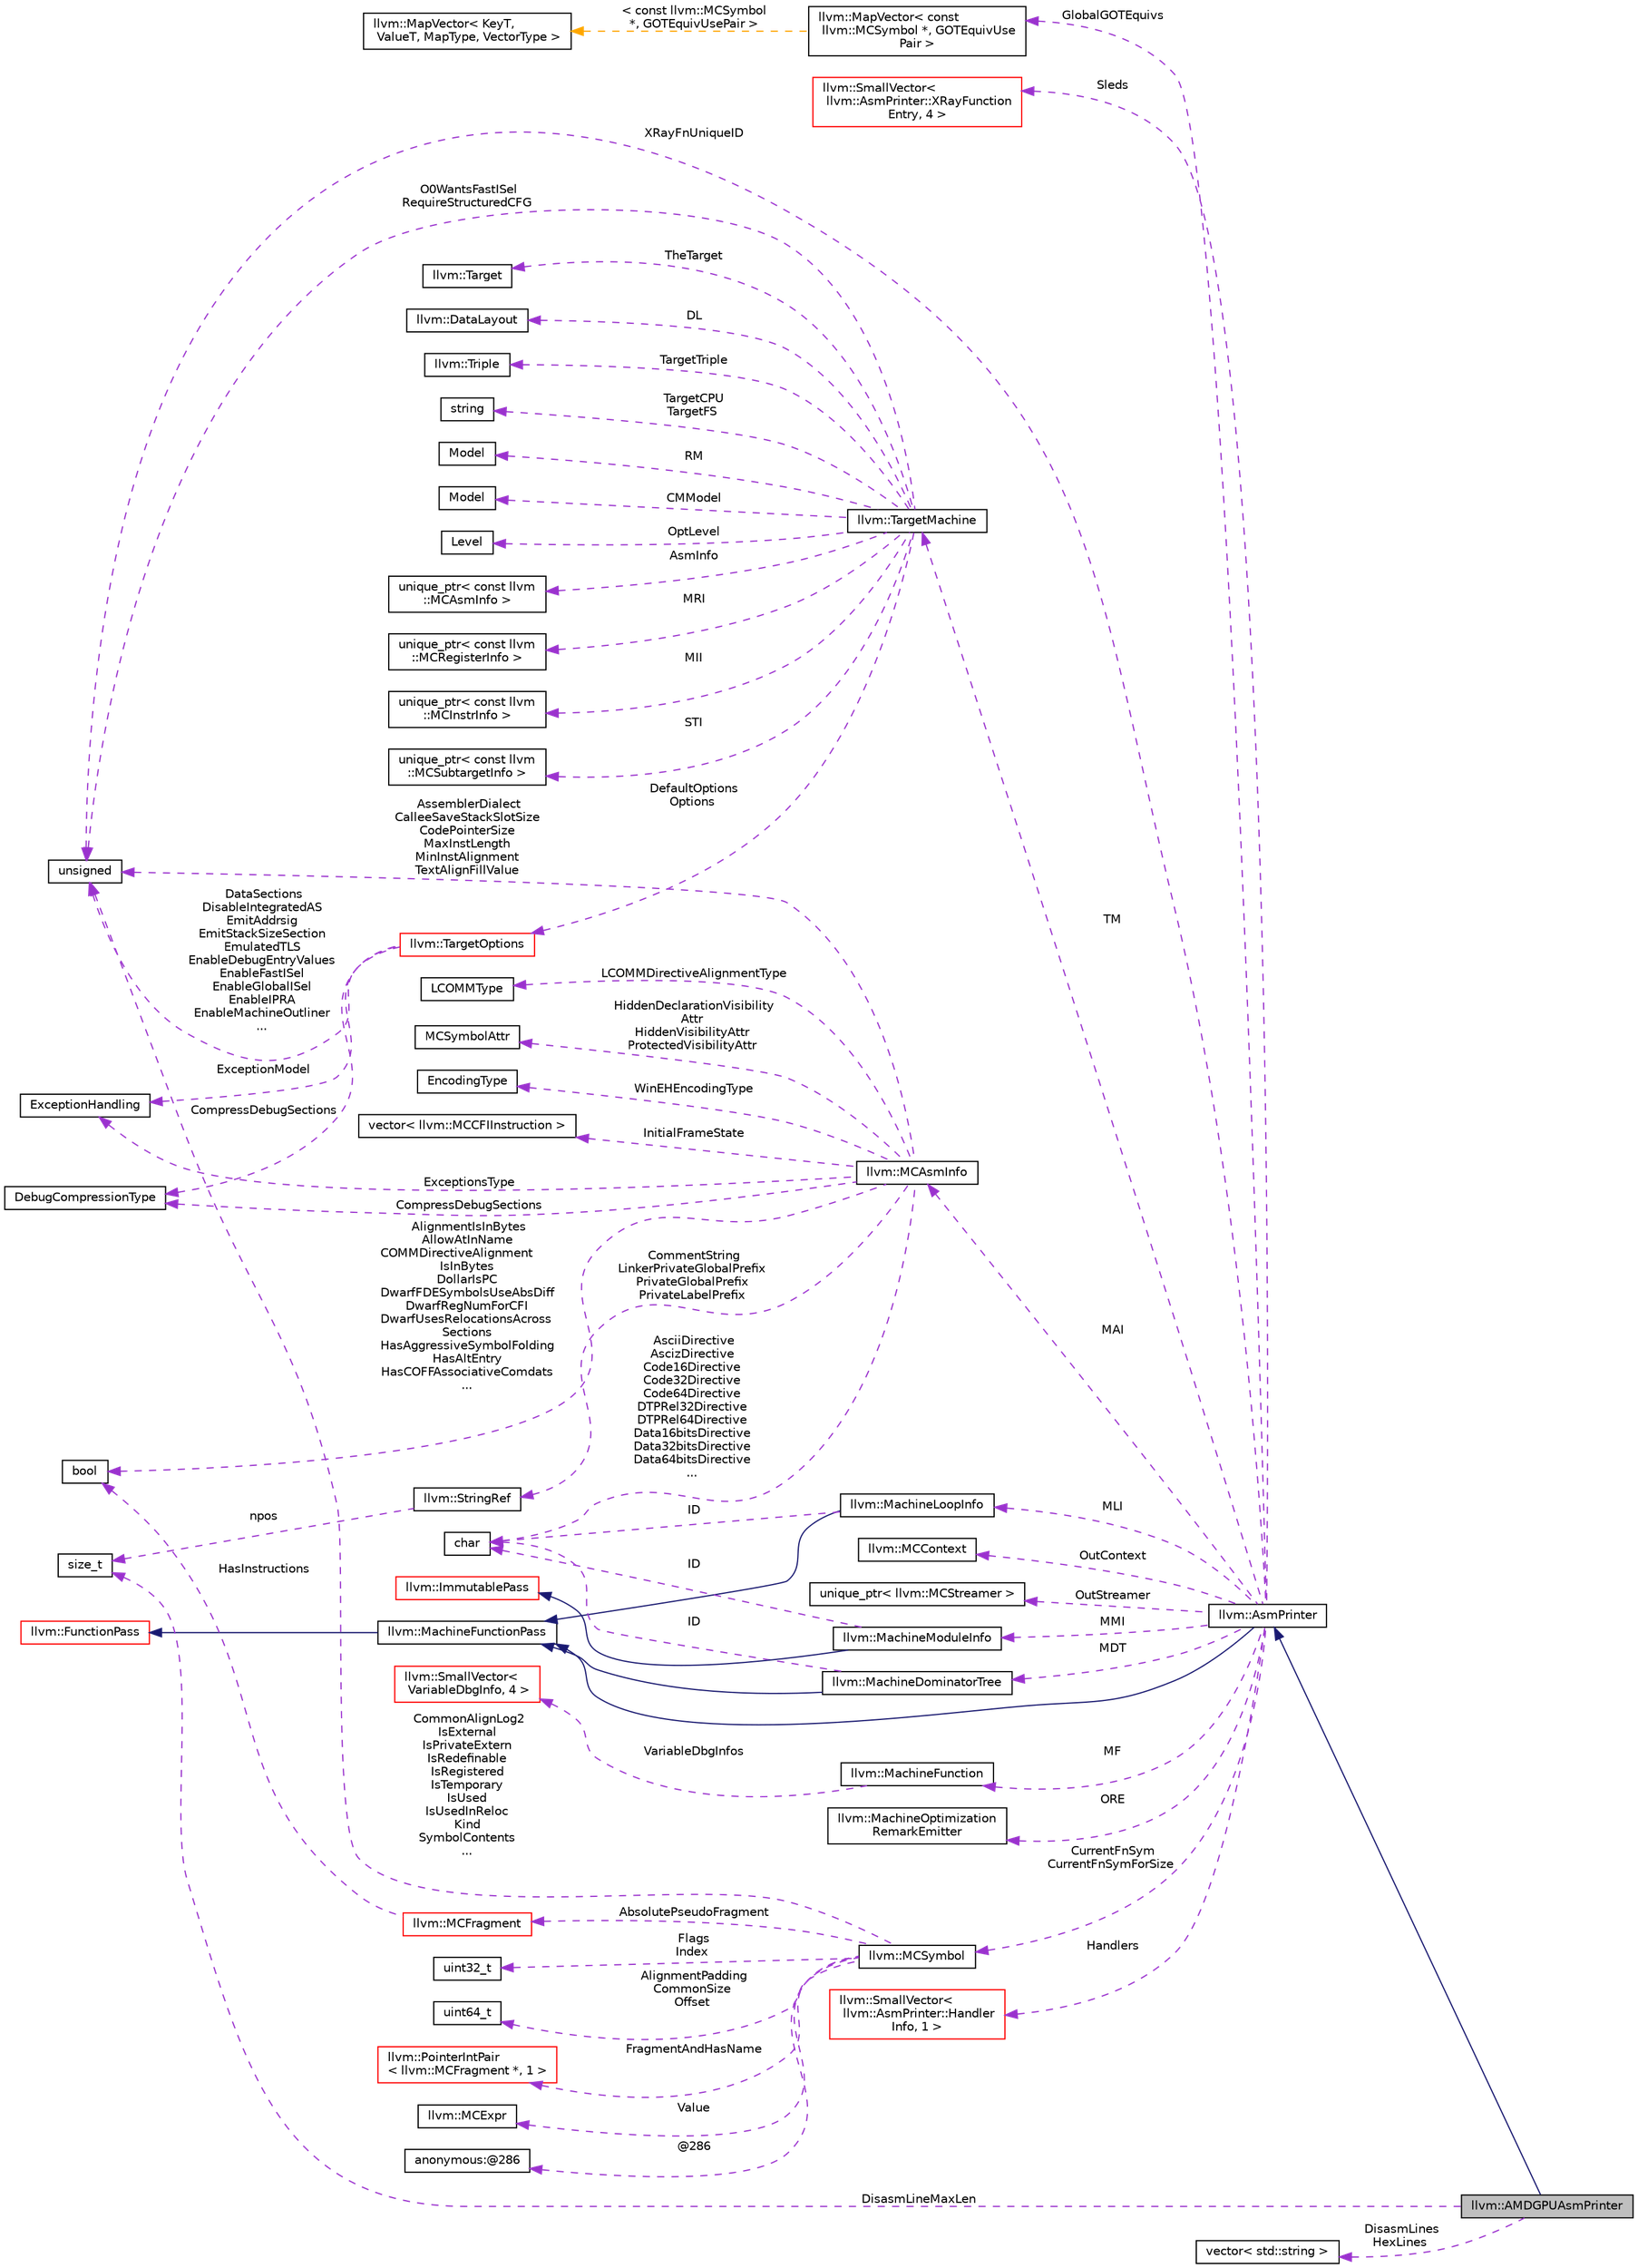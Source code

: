 digraph "llvm::AMDGPUAsmPrinter"
{
 // LATEX_PDF_SIZE
  bgcolor="transparent";
  edge [fontname="Helvetica",fontsize="10",labelfontname="Helvetica",labelfontsize="10"];
  node [fontname="Helvetica",fontsize="10",shape="box"];
  rankdir="LR";
  Node1 [label="llvm::AMDGPUAsmPrinter",height=0.2,width=0.4,color="black", fillcolor="grey75", style="filled", fontcolor="black",tooltip=" "];
  Node2 -> Node1 [dir="back",color="midnightblue",fontsize="10",style="solid",fontname="Helvetica"];
  Node2 [label="llvm::AsmPrinter",height=0.2,width=0.4,color="black",URL="$classllvm_1_1AsmPrinter.html",tooltip="This class is intended to be used as a driving class for all asm writers."];
  Node3 -> Node2 [dir="back",color="midnightblue",fontsize="10",style="solid",fontname="Helvetica"];
  Node3 [label="llvm::MachineFunctionPass",height=0.2,width=0.4,color="black",URL="$classllvm_1_1MachineFunctionPass.html",tooltip="MachineFunctionPass - This class adapts the FunctionPass interface to allow convenient creation of pa..."];
  Node4 -> Node3 [dir="back",color="midnightblue",fontsize="10",style="solid",fontname="Helvetica"];
  Node4 [label="llvm::FunctionPass",height=0.2,width=0.4,color="red",URL="$classllvm_1_1FunctionPass.html",tooltip="FunctionPass class - This class is used to implement most global optimizations."];
  Node6 -> Node2 [dir="back",color="darkorchid3",fontsize="10",style="dashed",label=" TM" ,fontname="Helvetica"];
  Node6 [label="llvm::TargetMachine",height=0.2,width=0.4,color="black",URL="$classllvm_1_1TargetMachine.html",tooltip="Primary interface to the complete machine description for the target machine."];
  Node7 -> Node6 [dir="back",color="darkorchid3",fontsize="10",style="dashed",label=" TheTarget" ,fontname="Helvetica"];
  Node7 [label="llvm::Target",height=0.2,width=0.4,color="black",URL="$classllvm_1_1Target.html",tooltip="Target - Wrapper for Target specific information."];
  Node8 -> Node6 [dir="back",color="darkorchid3",fontsize="10",style="dashed",label=" DL" ,fontname="Helvetica"];
  Node8 [label="llvm::DataLayout",height=0.2,width=0.4,color="black",URL="$classllvm_1_1DataLayout.html",tooltip="A parsed version of the target data layout string in and methods for querying it."];
  Node9 -> Node6 [dir="back",color="darkorchid3",fontsize="10",style="dashed",label=" TargetTriple" ,fontname="Helvetica"];
  Node9 [label="llvm::Triple",height=0.2,width=0.4,color="black",URL="$classllvm_1_1Triple.html",tooltip="Triple - Helper class for working with autoconf configuration names."];
  Node10 -> Node6 [dir="back",color="darkorchid3",fontsize="10",style="dashed",label=" TargetCPU\nTargetFS" ,fontname="Helvetica"];
  Node10 [label="string",height=0.2,width=0.4,color="black",tooltip=" "];
  Node11 -> Node6 [dir="back",color="darkorchid3",fontsize="10",style="dashed",label=" RM" ,fontname="Helvetica"];
  Node11 [label="Model",height=0.2,width=0.4,color="black",tooltip=" "];
  Node12 -> Node6 [dir="back",color="darkorchid3",fontsize="10",style="dashed",label=" CMModel" ,fontname="Helvetica"];
  Node12 [label="Model",height=0.2,width=0.4,color="black",tooltip=" "];
  Node13 -> Node6 [dir="back",color="darkorchid3",fontsize="10",style="dashed",label=" OptLevel" ,fontname="Helvetica"];
  Node13 [label="Level",height=0.2,width=0.4,color="black",tooltip=" "];
  Node14 -> Node6 [dir="back",color="darkorchid3",fontsize="10",style="dashed",label=" AsmInfo" ,fontname="Helvetica"];
  Node14 [label="unique_ptr\< const llvm\l::MCAsmInfo \>",height=0.2,width=0.4,color="black",tooltip=" "];
  Node15 -> Node6 [dir="back",color="darkorchid3",fontsize="10",style="dashed",label=" MRI" ,fontname="Helvetica"];
  Node15 [label="unique_ptr\< const llvm\l::MCRegisterInfo \>",height=0.2,width=0.4,color="black",tooltip=" "];
  Node16 -> Node6 [dir="back",color="darkorchid3",fontsize="10",style="dashed",label=" MII" ,fontname="Helvetica"];
  Node16 [label="unique_ptr\< const llvm\l::MCInstrInfo \>",height=0.2,width=0.4,color="black",tooltip=" "];
  Node17 -> Node6 [dir="back",color="darkorchid3",fontsize="10",style="dashed",label=" STI" ,fontname="Helvetica"];
  Node17 [label="unique_ptr\< const llvm\l::MCSubtargetInfo \>",height=0.2,width=0.4,color="black",tooltip=" "];
  Node18 -> Node6 [dir="back",color="darkorchid3",fontsize="10",style="dashed",label=" O0WantsFastISel\nRequireStructuredCFG" ,fontname="Helvetica"];
  Node18 [label="unsigned",height=0.2,width=0.4,color="black",URL="$classunsigned.html",tooltip=" "];
  Node19 -> Node6 [dir="back",color="darkorchid3",fontsize="10",style="dashed",label=" DefaultOptions\nOptions" ,fontname="Helvetica"];
  Node19 [label="llvm::TargetOptions",height=0.2,width=0.4,color="red",URL="$classllvm_1_1TargetOptions.html",tooltip=" "];
  Node18 -> Node19 [dir="back",color="darkorchid3",fontsize="10",style="dashed",label=" DataSections\nDisableIntegratedAS\nEmitAddrsig\nEmitStackSizeSection\nEmulatedTLS\nEnableDebugEntryValues\nEnableFastISel\nEnableGlobalISel\nEnableIPRA\nEnableMachineOutliner\n..." ,fontname="Helvetica"];
  Node21 -> Node19 [dir="back",color="darkorchid3",fontsize="10",style="dashed",label=" CompressDebugSections" ,fontname="Helvetica"];
  Node21 [label="DebugCompressionType",height=0.2,width=0.4,color="black",tooltip=" "];
  Node28 -> Node19 [dir="back",color="darkorchid3",fontsize="10",style="dashed",label=" ExceptionModel" ,fontname="Helvetica"];
  Node28 [label="ExceptionHandling",height=0.2,width=0.4,color="black",tooltip=" "];
  Node33 -> Node2 [dir="back",color="darkorchid3",fontsize="10",style="dashed",label=" MAI" ,fontname="Helvetica"];
  Node33 [label="llvm::MCAsmInfo",height=0.2,width=0.4,color="black",URL="$classllvm_1_1MCAsmInfo.html",tooltip="This class is intended to be used as a base class for asm properties and features specific to the tar..."];
  Node18 -> Node33 [dir="back",color="darkorchid3",fontsize="10",style="dashed",label=" AssemblerDialect\nCalleeSaveStackSlotSize\nCodePointerSize\nMaxInstLength\nMinInstAlignment\nTextAlignFillValue" ,fontname="Helvetica"];
  Node30 -> Node33 [dir="back",color="darkorchid3",fontsize="10",style="dashed",label=" AlignmentIsInBytes\nAllowAtInName\nCOMMDirectiveAlignment\lIsInBytes\nDollarIsPC\nDwarfFDESymbolsUseAbsDiff\nDwarfRegNumForCFI\nDwarfUsesRelocationsAcross\lSections\nHasAggressiveSymbolFolding\nHasAltEntry\nHasCOFFAssociativeComdats\n..." ,fontname="Helvetica"];
  Node30 [label="bool",height=0.2,width=0.4,color="black",URL="$classbool.html",tooltip=" "];
  Node34 -> Node33 [dir="back",color="darkorchid3",fontsize="10",style="dashed",label=" AsciiDirective\nAscizDirective\nCode16Directive\nCode32Directive\nCode64Directive\nDTPRel32Directive\nDTPRel64Directive\nData16bitsDirective\nData32bitsDirective\nData64bitsDirective\n..." ,fontname="Helvetica"];
  Node34 [label="char",height=0.2,width=0.4,color="black",URL="$classchar.html",tooltip=" "];
  Node35 -> Node33 [dir="back",color="darkorchid3",fontsize="10",style="dashed",label=" CommentString\nLinkerPrivateGlobalPrefix\nPrivateGlobalPrefix\nPrivateLabelPrefix" ,fontname="Helvetica"];
  Node35 [label="llvm::StringRef",height=0.2,width=0.4,color="black",URL="$classllvm_1_1StringRef.html",tooltip="StringRef - Represent a constant reference to a string, i.e."];
  Node36 -> Node35 [dir="back",color="darkorchid3",fontsize="10",style="dashed",label=" npos" ,fontname="Helvetica"];
  Node36 [label="size_t",height=0.2,width=0.4,color="black",URL="$classsize__t.html",tooltip=" "];
  Node37 -> Node33 [dir="back",color="darkorchid3",fontsize="10",style="dashed",label=" LCOMMDirectiveAlignmentType" ,fontname="Helvetica"];
  Node37 [label="LCOMMType",height=0.2,width=0.4,color="black",tooltip=" "];
  Node38 -> Node33 [dir="back",color="darkorchid3",fontsize="10",style="dashed",label=" HiddenDeclarationVisibility\lAttr\nHiddenVisibilityAttr\nProtectedVisibilityAttr" ,fontname="Helvetica"];
  Node38 [label="MCSymbolAttr",height=0.2,width=0.4,color="black",tooltip=" "];
  Node28 -> Node33 [dir="back",color="darkorchid3",fontsize="10",style="dashed",label=" ExceptionsType" ,fontname="Helvetica"];
  Node39 -> Node33 [dir="back",color="darkorchid3",fontsize="10",style="dashed",label=" WinEHEncodingType" ,fontname="Helvetica"];
  Node39 [label="EncodingType",height=0.2,width=0.4,color="black",tooltip=" "];
  Node40 -> Node33 [dir="back",color="darkorchid3",fontsize="10",style="dashed",label=" InitialFrameState" ,fontname="Helvetica"];
  Node40 [label="vector\< llvm::MCCFIInstruction \>",height=0.2,width=0.4,color="black",tooltip=" "];
  Node21 -> Node33 [dir="back",color="darkorchid3",fontsize="10",style="dashed",label=" CompressDebugSections" ,fontname="Helvetica"];
  Node41 -> Node2 [dir="back",color="darkorchid3",fontsize="10",style="dashed",label=" OutContext" ,fontname="Helvetica"];
  Node41 [label="llvm::MCContext",height=0.2,width=0.4,color="black",URL="$classllvm_1_1MCContext.html",tooltip="Context object for machine code objects."];
  Node42 -> Node2 [dir="back",color="darkorchid3",fontsize="10",style="dashed",label=" OutStreamer" ,fontname="Helvetica"];
  Node42 [label="unique_ptr\< llvm::MCStreamer \>",height=0.2,width=0.4,color="black",tooltip=" "];
  Node43 -> Node2 [dir="back",color="darkorchid3",fontsize="10",style="dashed",label=" MF" ,fontname="Helvetica"];
  Node43 [label="llvm::MachineFunction",height=0.2,width=0.4,color="black",URL="$classllvm_1_1MachineFunction.html",tooltip=" "];
  Node44 -> Node43 [dir="back",color="darkorchid3",fontsize="10",style="dashed",label=" VariableDbgInfos" ,fontname="Helvetica"];
  Node44 [label="llvm::SmallVector\<\l VariableDbgInfo, 4 \>",height=0.2,width=0.4,color="red",URL="$classllvm_1_1SmallVector.html",tooltip=" "];
  Node58 -> Node2 [dir="back",color="darkorchid3",fontsize="10",style="dashed",label=" MMI" ,fontname="Helvetica"];
  Node58 [label="llvm::MachineModuleInfo",height=0.2,width=0.4,color="black",URL="$classllvm_1_1MachineModuleInfo.html",tooltip="This class contains meta information specific to a module."];
  Node59 -> Node58 [dir="back",color="midnightblue",fontsize="10",style="solid",fontname="Helvetica"];
  Node59 [label="llvm::ImmutablePass",height=0.2,width=0.4,color="red",URL="$classllvm_1_1ImmutablePass.html",tooltip="ImmutablePass class - This class is used to provide information that does not need to be run."];
  Node34 -> Node58 [dir="back",color="darkorchid3",fontsize="10",style="dashed",label=" ID" ,fontname="Helvetica"];
  Node61 -> Node2 [dir="back",color="darkorchid3",fontsize="10",style="dashed",label=" MDT" ,fontname="Helvetica"];
  Node61 [label="llvm::MachineDominatorTree",height=0.2,width=0.4,color="black",URL="$classllvm_1_1MachineDominatorTree.html",tooltip="DominatorTree Class - Concrete subclass of DominatorTreeBase that is used to compute a normal dominat..."];
  Node3 -> Node61 [dir="back",color="midnightblue",fontsize="10",style="solid",fontname="Helvetica"];
  Node34 -> Node61 [dir="back",color="darkorchid3",fontsize="10",style="dashed",label=" ID" ,fontname="Helvetica"];
  Node62 -> Node2 [dir="back",color="darkorchid3",fontsize="10",style="dashed",label=" MLI" ,fontname="Helvetica"];
  Node62 [label="llvm::MachineLoopInfo",height=0.2,width=0.4,color="black",URL="$classllvm_1_1MachineLoopInfo.html",tooltip=" "];
  Node3 -> Node62 [dir="back",color="midnightblue",fontsize="10",style="solid",fontname="Helvetica"];
  Node34 -> Node62 [dir="back",color="darkorchid3",fontsize="10",style="dashed",label=" ID" ,fontname="Helvetica"];
  Node63 -> Node2 [dir="back",color="darkorchid3",fontsize="10",style="dashed",label=" ORE" ,fontname="Helvetica"];
  Node63 [label="llvm::MachineOptimization\lRemarkEmitter",height=0.2,width=0.4,color="black",URL="$classllvm_1_1MachineOptimizationRemarkEmitter.html",tooltip="The optimization diagnostic interface."];
  Node64 -> Node2 [dir="back",color="darkorchid3",fontsize="10",style="dashed",label=" CurrentFnSym\nCurrentFnSymForSize" ,fontname="Helvetica"];
  Node64 [label="llvm::MCSymbol",height=0.2,width=0.4,color="black",URL="$classllvm_1_1MCSymbol.html",tooltip="MCSymbol - Instances of this class represent a symbol name in the MC file, and MCSymbols are created ..."];
  Node65 -> Node64 [dir="back",color="darkorchid3",fontsize="10",style="dashed",label=" AbsolutePseudoFragment" ,fontname="Helvetica"];
  Node65 [label="llvm::MCFragment",height=0.2,width=0.4,color="red",URL="$classllvm_1_1MCFragment.html",tooltip=" "];
  Node30 -> Node65 [dir="back",color="darkorchid3",fontsize="10",style="dashed",label=" HasInstructions" ,fontname="Helvetica"];
  Node75 -> Node64 [dir="back",color="darkorchid3",fontsize="10",style="dashed",label=" FragmentAndHasName" ,fontname="Helvetica"];
  Node75 [label="llvm::PointerIntPair\l\< llvm::MCFragment *, 1 \>",height=0.2,width=0.4,color="red",URL="$classllvm_1_1PointerIntPair.html",tooltip=" "];
  Node18 -> Node64 [dir="back",color="darkorchid3",fontsize="10",style="dashed",label=" CommonAlignLog2\nIsExternal\nIsPrivateExtern\nIsRedefinable\nIsRegistered\nIsTemporary\nIsUsed\nIsUsedInReloc\nKind\nSymbolContents\n..." ,fontname="Helvetica"];
  Node77 -> Node64 [dir="back",color="darkorchid3",fontsize="10",style="dashed",label=" Flags\nIndex" ,fontname="Helvetica"];
  Node77 [label="uint32_t",height=0.2,width=0.4,color="black",URL="$classuint32__t.html",tooltip=" "];
  Node78 -> Node64 [dir="back",color="darkorchid3",fontsize="10",style="dashed",label=" AlignmentPadding\nCommonSize\nOffset" ,fontname="Helvetica"];
  Node78 [label="uint64_t",height=0.2,width=0.4,color="black",tooltip=" "];
  Node79 -> Node64 [dir="back",color="darkorchid3",fontsize="10",style="dashed",label=" Value" ,fontname="Helvetica"];
  Node79 [label="llvm::MCExpr",height=0.2,width=0.4,color="black",URL="$classllvm_1_1MCExpr.html",tooltip="Base class for the full range of assembler expressions which are needed for parsing."];
  Node80 -> Node64 [dir="back",color="darkorchid3",fontsize="10",style="dashed",label=" @286" ,fontname="Helvetica"];
  Node80 [label="anonymous:@286",height=0.2,width=0.4,color="black",tooltip=" "];
  Node81 -> Node2 [dir="back",color="darkorchid3",fontsize="10",style="dashed",label=" GlobalGOTEquivs" ,fontname="Helvetica"];
  Node81 [label="llvm::MapVector\< const\l llvm::MCSymbol *, GOTEquivUse\lPair \>",height=0.2,width=0.4,color="black",URL="$classllvm_1_1MapVector.html",tooltip=" "];
  Node82 -> Node81 [dir="back",color="orange",fontsize="10",style="dashed",label=" \< const llvm::MCSymbol\l *, GOTEquivUsePair \>" ,fontname="Helvetica"];
  Node82 [label="llvm::MapVector\< KeyT,\l ValueT, MapType, VectorType \>",height=0.2,width=0.4,color="black",URL="$classllvm_1_1MapVector.html",tooltip="This class implements a map that also provides access to all stored values in a deterministic order."];
  Node83 -> Node2 [dir="back",color="darkorchid3",fontsize="10",style="dashed",label=" Handlers" ,fontname="Helvetica"];
  Node83 [label="llvm::SmallVector\<\l llvm::AsmPrinter::Handler\lInfo, 1 \>",height=0.2,width=0.4,color="red",URL="$classllvm_1_1SmallVector.html",tooltip=" "];
  Node86 -> Node2 [dir="back",color="darkorchid3",fontsize="10",style="dashed",label=" Sleds" ,fontname="Helvetica"];
  Node86 [label="llvm::SmallVector\<\l llvm::AsmPrinter::XRayFunction\lEntry, 4 \>",height=0.2,width=0.4,color="red",URL="$classllvm_1_1SmallVector.html",tooltip=" "];
  Node18 -> Node2 [dir="back",color="darkorchid3",fontsize="10",style="dashed",label=" XRayFnUniqueID" ,fontname="Helvetica"];
  Node32 -> Node1 [dir="back",color="darkorchid3",fontsize="10",style="dashed",label=" DisasmLines\nHexLines" ,fontname="Helvetica"];
  Node32 [label="vector\< std::string \>",height=0.2,width=0.4,color="black",tooltip=" "];
  Node36 -> Node1 [dir="back",color="darkorchid3",fontsize="10",style="dashed",label=" DisasmLineMaxLen" ,fontname="Helvetica"];
}
